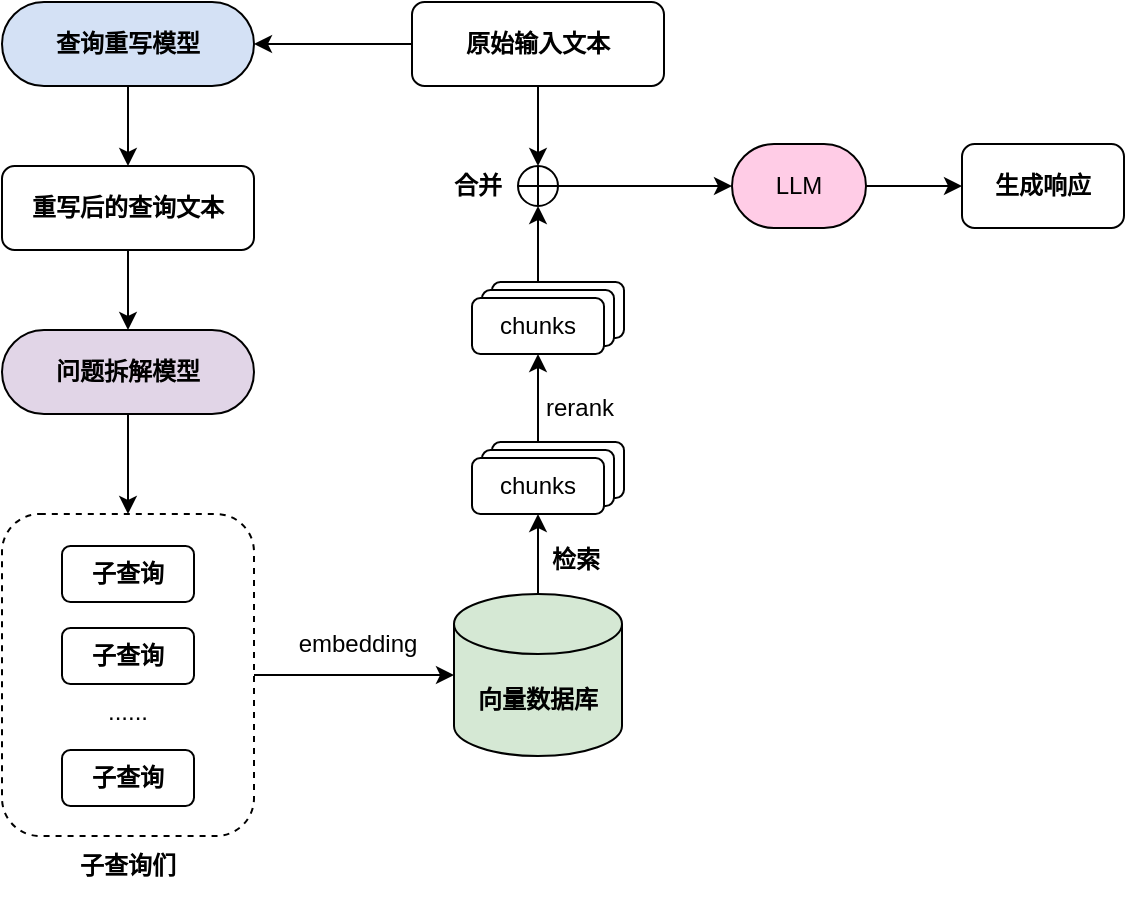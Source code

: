 <mxfile version="24.5.4" type="github">
  <diagram name="第 1 页" id="e2O_8V1Ddv0oNNACUjDR">
    <mxGraphModel dx="749" dy="410" grid="0" gridSize="10" guides="1" tooltips="1" connect="1" arrows="1" fold="1" page="1" pageScale="1" pageWidth="1169" pageHeight="827" math="0" shadow="0">
      <root>
        <mxCell id="0" />
        <mxCell id="1" parent="0" />
        <mxCell id="DMRp2KNX2tU0DwWcUUKH-6" style="edgeStyle=orthogonalEdgeStyle;rounded=0;orthogonalLoop=1;jettySize=auto;html=1;exitX=0.5;exitY=1;exitDx=0;exitDy=0;entryX=0.5;entryY=0;entryDx=0;entryDy=0;" edge="1" parent="1" source="DMRp2KNX2tU0DwWcUUKH-2" target="DMRp2KNX2tU0DwWcUUKH-5">
          <mxGeometry relative="1" as="geometry" />
        </mxCell>
        <mxCell id="DMRp2KNX2tU0DwWcUUKH-2" value="&lt;b&gt;查询重写模型&lt;/b&gt;" style="rounded=1;whiteSpace=wrap;html=1;fontFamily=宋体;arcSize=50;fillColor=#D4E1F5;" vertex="1" parent="1">
          <mxGeometry x="279" y="145" width="126" height="42" as="geometry" />
        </mxCell>
        <mxCell id="DMRp2KNX2tU0DwWcUUKH-9" style="edgeStyle=orthogonalEdgeStyle;rounded=0;orthogonalLoop=1;jettySize=auto;html=1;exitX=0.5;exitY=1;exitDx=0;exitDy=0;entryX=0.5;entryY=0;entryDx=0;entryDy=0;" edge="1" parent="1" source="DMRp2KNX2tU0DwWcUUKH-5" target="DMRp2KNX2tU0DwWcUUKH-8">
          <mxGeometry relative="1" as="geometry" />
        </mxCell>
        <mxCell id="DMRp2KNX2tU0DwWcUUKH-5" value="&lt;b&gt;重写后的查询文本&lt;/b&gt;" style="rounded=1;whiteSpace=wrap;html=1;fontFamily=宋体;" vertex="1" parent="1">
          <mxGeometry x="279" y="227" width="126" height="42" as="geometry" />
        </mxCell>
        <mxCell id="DMRp2KNX2tU0DwWcUUKH-12" style="edgeStyle=orthogonalEdgeStyle;rounded=0;orthogonalLoop=1;jettySize=auto;html=1;exitX=0.5;exitY=1;exitDx=0;exitDy=0;entryX=0.5;entryY=0;entryDx=0;entryDy=0;" edge="1" parent="1" source="DMRp2KNX2tU0DwWcUUKH-8" target="DMRp2KNX2tU0DwWcUUKH-11">
          <mxGeometry relative="1" as="geometry" />
        </mxCell>
        <mxCell id="DMRp2KNX2tU0DwWcUUKH-8" value="&lt;b&gt;问题拆解模型&lt;/b&gt;" style="rounded=1;whiteSpace=wrap;html=1;fontFamily=宋体;arcSize=50;fillColor=#E1D5E7;" vertex="1" parent="1">
          <mxGeometry x="279" y="309" width="126" height="42" as="geometry" />
        </mxCell>
        <mxCell id="DMRp2KNX2tU0DwWcUUKH-18" style="edgeStyle=orthogonalEdgeStyle;rounded=0;orthogonalLoop=1;jettySize=auto;html=1;exitX=1;exitY=0.5;exitDx=0;exitDy=0;" edge="1" parent="1" source="DMRp2KNX2tU0DwWcUUKH-11" target="DMRp2KNX2tU0DwWcUUKH-17">
          <mxGeometry relative="1" as="geometry" />
        </mxCell>
        <mxCell id="DMRp2KNX2tU0DwWcUUKH-11" value="" style="rounded=1;whiteSpace=wrap;html=1;fontFamily=宋体;fillColor=none;dashed=1;" vertex="1" parent="1">
          <mxGeometry x="279" y="401" width="126" height="161" as="geometry" />
        </mxCell>
        <mxCell id="DMRp2KNX2tU0DwWcUUKH-13" value="&lt;b&gt;子查询&lt;/b&gt;" style="rounded=1;whiteSpace=wrap;html=1;fontFamily=宋体;" vertex="1" parent="1">
          <mxGeometry x="309" y="417" width="66" height="28" as="geometry" />
        </mxCell>
        <mxCell id="DMRp2KNX2tU0DwWcUUKH-14" value="&lt;b&gt;子查询&lt;/b&gt;" style="rounded=1;whiteSpace=wrap;html=1;fontFamily=宋体;" vertex="1" parent="1">
          <mxGeometry x="309" y="458" width="66" height="28" as="geometry" />
        </mxCell>
        <mxCell id="DMRp2KNX2tU0DwWcUUKH-15" value="&lt;b&gt;子查询&lt;/b&gt;" style="rounded=1;whiteSpace=wrap;html=1;fontFamily=宋体;" vertex="1" parent="1">
          <mxGeometry x="309" y="519" width="66" height="28" as="geometry" />
        </mxCell>
        <mxCell id="DMRp2KNX2tU0DwWcUUKH-16" value="......" style="text;html=1;align=center;verticalAlign=middle;whiteSpace=wrap;rounded=0;fontFamily=Helvetica;fontStyle=0" vertex="1" parent="1">
          <mxGeometry x="310" y="483" width="64" height="34" as="geometry" />
        </mxCell>
        <mxCell id="DMRp2KNX2tU0DwWcUUKH-29" style="edgeStyle=orthogonalEdgeStyle;rounded=0;orthogonalLoop=1;jettySize=auto;html=1;exitX=0.5;exitY=0;exitDx=0;exitDy=0;exitPerimeter=0;entryX=0.5;entryY=1;entryDx=0;entryDy=0;" edge="1" parent="1" source="DMRp2KNX2tU0DwWcUUKH-17" target="DMRp2KNX2tU0DwWcUUKH-21">
          <mxGeometry relative="1" as="geometry" />
        </mxCell>
        <mxCell id="DMRp2KNX2tU0DwWcUUKH-17" value="&lt;b&gt;向量数据库&lt;/b&gt;" style="shape=cylinder3;whiteSpace=wrap;html=1;boundedLbl=1;backgroundOutline=1;size=15;fontFamily=宋体;fillColor=#D5E8D4;" vertex="1" parent="1">
          <mxGeometry x="505" y="441" width="84" height="81" as="geometry" />
        </mxCell>
        <mxCell id="DMRp2KNX2tU0DwWcUUKH-19" value="embedding" style="text;html=1;align=center;verticalAlign=middle;whiteSpace=wrap;rounded=0;" vertex="1" parent="1">
          <mxGeometry x="427" y="451" width="60" height="30" as="geometry" />
        </mxCell>
        <mxCell id="DMRp2KNX2tU0DwWcUUKH-20" value="&lt;font face=&quot;宋体&quot;&gt;&lt;b&gt;子查询们&lt;/b&gt;&lt;/font&gt;" style="text;html=1;align=center;verticalAlign=middle;whiteSpace=wrap;rounded=0;" vertex="1" parent="1">
          <mxGeometry x="312" y="562" width="60" height="30" as="geometry" />
        </mxCell>
        <mxCell id="DMRp2KNX2tU0DwWcUUKH-25" value="" style="group" vertex="1" connectable="0" parent="1">
          <mxGeometry x="514" y="365" width="76" height="36" as="geometry" />
        </mxCell>
        <mxCell id="DMRp2KNX2tU0DwWcUUKH-23" value="" style="rounded=1;whiteSpace=wrap;html=1;fontFamily=宋体;movable=1;resizable=1;rotatable=1;deletable=1;editable=1;locked=0;connectable=1;" vertex="1" parent="DMRp2KNX2tU0DwWcUUKH-25">
          <mxGeometry x="10" width="66" height="28" as="geometry" />
        </mxCell>
        <mxCell id="DMRp2KNX2tU0DwWcUUKH-22" value="" style="rounded=1;whiteSpace=wrap;html=1;fontFamily=宋体;movable=1;resizable=1;rotatable=1;deletable=1;editable=1;locked=0;connectable=1;" vertex="1" parent="DMRp2KNX2tU0DwWcUUKH-25">
          <mxGeometry x="5" y="4" width="66" height="28" as="geometry" />
        </mxCell>
        <mxCell id="DMRp2KNX2tU0DwWcUUKH-21" value="&lt;font style=&quot;&quot; face=&quot;Helvetica&quot;&gt;chunks&lt;/font&gt;" style="rounded=1;whiteSpace=wrap;html=1;fontFamily=宋体;movable=1;resizable=1;rotatable=1;deletable=1;editable=1;locked=0;connectable=1;" vertex="1" parent="DMRp2KNX2tU0DwWcUUKH-25">
          <mxGeometry y="8" width="66" height="28" as="geometry" />
        </mxCell>
        <mxCell id="DMRp2KNX2tU0DwWcUUKH-28" value="&lt;font face=&quot;宋体&quot;&gt;&lt;b&gt;检索&lt;/b&gt;&lt;/font&gt;" style="text;html=1;align=center;verticalAlign=middle;whiteSpace=wrap;rounded=0;" vertex="1" parent="1">
          <mxGeometry x="536" y="409" width="60" height="30" as="geometry" />
        </mxCell>
        <mxCell id="DMRp2KNX2tU0DwWcUUKH-30" value="" style="group" vertex="1" connectable="0" parent="1">
          <mxGeometry x="514" y="285" width="76" height="36" as="geometry" />
        </mxCell>
        <mxCell id="DMRp2KNX2tU0DwWcUUKH-31" value="" style="rounded=1;whiteSpace=wrap;html=1;fontFamily=宋体;movable=1;resizable=1;rotatable=1;deletable=1;editable=1;locked=0;connectable=1;" vertex="1" parent="DMRp2KNX2tU0DwWcUUKH-30">
          <mxGeometry x="10" width="66" height="28" as="geometry" />
        </mxCell>
        <mxCell id="DMRp2KNX2tU0DwWcUUKH-32" value="" style="rounded=1;whiteSpace=wrap;html=1;fontFamily=宋体;movable=1;resizable=1;rotatable=1;deletable=1;editable=1;locked=0;connectable=1;" vertex="1" parent="DMRp2KNX2tU0DwWcUUKH-30">
          <mxGeometry x="5" y="4" width="66" height="28" as="geometry" />
        </mxCell>
        <mxCell id="DMRp2KNX2tU0DwWcUUKH-33" value="&lt;font style=&quot;&quot; face=&quot;Helvetica&quot;&gt;chunks&lt;/font&gt;" style="rounded=1;whiteSpace=wrap;html=1;fontFamily=宋体;movable=1;resizable=1;rotatable=1;deletable=1;editable=1;locked=0;connectable=1;" vertex="1" parent="DMRp2KNX2tU0DwWcUUKH-30">
          <mxGeometry y="8" width="66" height="28" as="geometry" />
        </mxCell>
        <mxCell id="DMRp2KNX2tU0DwWcUUKH-34" style="edgeStyle=orthogonalEdgeStyle;rounded=0;orthogonalLoop=1;jettySize=auto;html=1;entryX=0.5;entryY=1;entryDx=0;entryDy=0;" edge="1" parent="1" source="DMRp2KNX2tU0DwWcUUKH-23" target="DMRp2KNX2tU0DwWcUUKH-33">
          <mxGeometry relative="1" as="geometry">
            <Array as="points">
              <mxPoint x="547" y="351" />
              <mxPoint x="547" y="351" />
            </Array>
          </mxGeometry>
        </mxCell>
        <mxCell id="DMRp2KNX2tU0DwWcUUKH-35" value="&lt;font face=&quot;Helvetica&quot;&gt;rerank&lt;/font&gt;" style="text;html=1;align=center;verticalAlign=middle;whiteSpace=wrap;rounded=0;" vertex="1" parent="1">
          <mxGeometry x="538" y="333" width="60" height="30" as="geometry" />
        </mxCell>
        <mxCell id="DMRp2KNX2tU0DwWcUUKH-37" style="edgeStyle=orthogonalEdgeStyle;rounded=0;orthogonalLoop=1;jettySize=auto;html=1;exitX=0;exitY=0.5;exitDx=0;exitDy=0;entryX=1;entryY=0.5;entryDx=0;entryDy=0;" edge="1" parent="1" source="DMRp2KNX2tU0DwWcUUKH-36" target="DMRp2KNX2tU0DwWcUUKH-2">
          <mxGeometry relative="1" as="geometry" />
        </mxCell>
        <mxCell id="DMRp2KNX2tU0DwWcUUKH-42" style="edgeStyle=orthogonalEdgeStyle;rounded=0;orthogonalLoop=1;jettySize=auto;html=1;exitX=0.5;exitY=1;exitDx=0;exitDy=0;entryX=0.5;entryY=0;entryDx=0;entryDy=0;" edge="1" parent="1" source="DMRp2KNX2tU0DwWcUUKH-36" target="DMRp2KNX2tU0DwWcUUKH-40">
          <mxGeometry relative="1" as="geometry" />
        </mxCell>
        <mxCell id="DMRp2KNX2tU0DwWcUUKH-36" value="&lt;b&gt;原始输入文本&lt;/b&gt;" style="rounded=1;whiteSpace=wrap;html=1;fontFamily=宋体;" vertex="1" parent="1">
          <mxGeometry x="484" y="145" width="126" height="42" as="geometry" />
        </mxCell>
        <mxCell id="DMRp2KNX2tU0DwWcUUKH-50" style="edgeStyle=orthogonalEdgeStyle;rounded=0;orthogonalLoop=1;jettySize=auto;html=1;exitX=1;exitY=0.5;exitDx=0;exitDy=0;entryX=0;entryY=0.5;entryDx=0;entryDy=0;" edge="1" parent="1" source="DMRp2KNX2tU0DwWcUUKH-38" target="DMRp2KNX2tU0DwWcUUKH-49">
          <mxGeometry relative="1" as="geometry" />
        </mxCell>
        <mxCell id="DMRp2KNX2tU0DwWcUUKH-38" value="LLM" style="rounded=1;whiteSpace=wrap;html=1;fontFamily=Helvetica;arcSize=50;fillColor=#FFCCE6;" vertex="1" parent="1">
          <mxGeometry x="644" y="216" width="67" height="42" as="geometry" />
        </mxCell>
        <mxCell id="DMRp2KNX2tU0DwWcUUKH-40" value="" style="shape=orEllipse;perimeter=ellipsePerimeter;whiteSpace=wrap;html=1;backgroundOutline=1;" vertex="1" parent="1">
          <mxGeometry x="537" y="227" width="20" height="20" as="geometry" />
        </mxCell>
        <mxCell id="DMRp2KNX2tU0DwWcUUKH-46" style="edgeStyle=orthogonalEdgeStyle;rounded=0;orthogonalLoop=1;jettySize=auto;html=1;exitX=0.25;exitY=0;exitDx=0;exitDy=0;entryX=0.5;entryY=1;entryDx=0;entryDy=0;" edge="1" parent="1" source="DMRp2KNX2tU0DwWcUUKH-31" target="DMRp2KNX2tU0DwWcUUKH-40">
          <mxGeometry relative="1" as="geometry" />
        </mxCell>
        <mxCell id="DMRp2KNX2tU0DwWcUUKH-48" style="edgeStyle=orthogonalEdgeStyle;rounded=0;orthogonalLoop=1;jettySize=auto;html=1;entryX=0;entryY=0.5;entryDx=0;entryDy=0;" edge="1" parent="1" source="DMRp2KNX2tU0DwWcUUKH-47" target="DMRp2KNX2tU0DwWcUUKH-38">
          <mxGeometry relative="1" as="geometry" />
        </mxCell>
        <mxCell id="DMRp2KNX2tU0DwWcUUKH-47" value="&lt;font face=&quot;宋体&quot;&gt;&lt;b&gt;合并&lt;/b&gt;&lt;/font&gt;" style="text;html=1;align=center;verticalAlign=middle;whiteSpace=wrap;rounded=0;" vertex="1" parent="1">
          <mxGeometry x="487" y="222" width="60" height="30" as="geometry" />
        </mxCell>
        <mxCell id="DMRp2KNX2tU0DwWcUUKH-49" value="&lt;b&gt;生成响应&lt;/b&gt;" style="rounded=1;whiteSpace=wrap;html=1;fontFamily=宋体;" vertex="1" parent="1">
          <mxGeometry x="759" y="216" width="81" height="42" as="geometry" />
        </mxCell>
      </root>
    </mxGraphModel>
  </diagram>
</mxfile>
